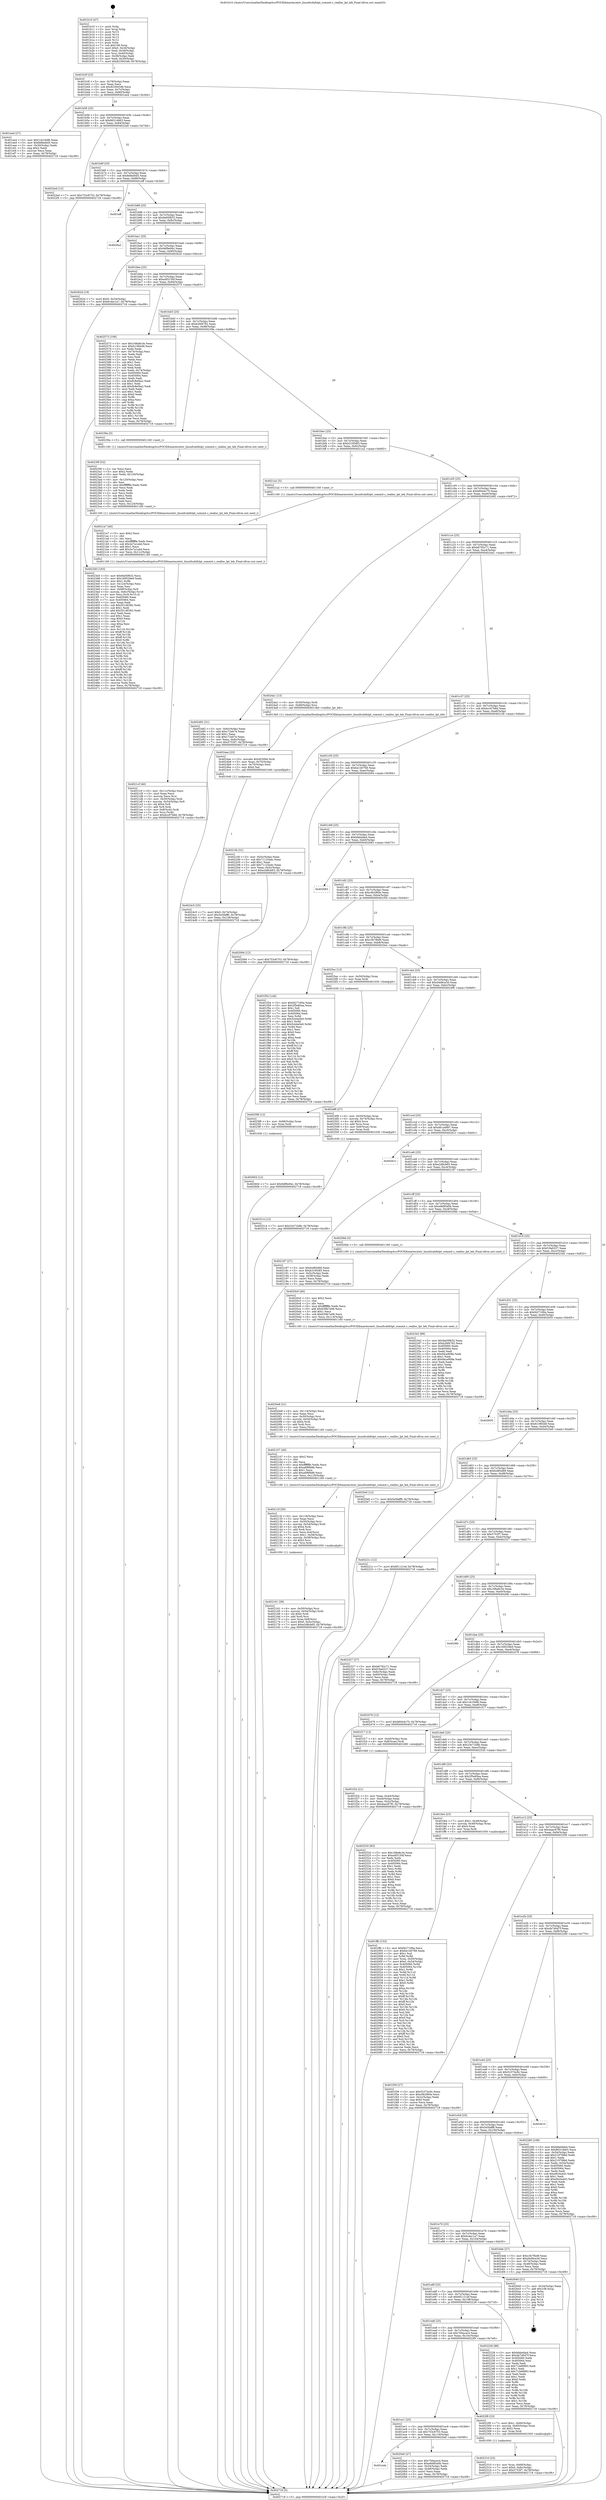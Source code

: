 digraph "0x401b10" {
  label = "0x401b10 (/mnt/c/Users/mathe/Desktop/tcc/POCII/binaries/extr_linuxfsubifslpt_commit.c_realloc_lpt_leb_Final-ollvm.out::main(0))"
  labelloc = "t"
  node[shape=record]

  Entry [label="",width=0.3,height=0.3,shape=circle,fillcolor=black,style=filled]
  "0x401b3f" [label="{
     0x401b3f [23]\l
     | [instrs]\l
     &nbsp;&nbsp;0x401b3f \<+3\>: mov -0x78(%rbp),%eax\l
     &nbsp;&nbsp;0x401b42 \<+2\>: mov %eax,%ecx\l
     &nbsp;&nbsp;0x401b44 \<+6\>: sub $0x82394348,%ecx\l
     &nbsp;&nbsp;0x401b4a \<+3\>: mov %eax,-0x7c(%rbp)\l
     &nbsp;&nbsp;0x401b4d \<+3\>: mov %ecx,-0x80(%rbp)\l
     &nbsp;&nbsp;0x401b50 \<+6\>: je 0000000000401ee4 \<main+0x3d4\>\l
  }"]
  "0x401ee4" [label="{
     0x401ee4 [27]\l
     | [instrs]\l
     &nbsp;&nbsp;0x401ee4 \<+5\>: mov $0x1cb194f6,%eax\l
     &nbsp;&nbsp;0x401ee9 \<+5\>: mov $0x8dfed0d5,%ecx\l
     &nbsp;&nbsp;0x401eee \<+3\>: mov -0x30(%rbp),%edx\l
     &nbsp;&nbsp;0x401ef1 \<+3\>: cmp $0x2,%edx\l
     &nbsp;&nbsp;0x401ef4 \<+3\>: cmovne %ecx,%eax\l
     &nbsp;&nbsp;0x401ef7 \<+3\>: mov %eax,-0x78(%rbp)\l
     &nbsp;&nbsp;0x401efa \<+5\>: jmp 0000000000402718 \<main+0xc08\>\l
  }"]
  "0x401b56" [label="{
     0x401b56 [25]\l
     | [instrs]\l
     &nbsp;&nbsp;0x401b56 \<+5\>: jmp 0000000000401b5b \<main+0x4b\>\l
     &nbsp;&nbsp;0x401b5b \<+3\>: mov -0x7c(%rbp),%eax\l
     &nbsp;&nbsp;0x401b5e \<+5\>: sub $0x86314b63,%eax\l
     &nbsp;&nbsp;0x401b63 \<+6\>: mov %eax,-0x84(%rbp)\l
     &nbsp;&nbsp;0x401b69 \<+6\>: je 00000000004022ed \<main+0x7dd\>\l
  }"]
  "0x402718" [label="{
     0x402718 [5]\l
     | [instrs]\l
     &nbsp;&nbsp;0x402718 \<+5\>: jmp 0000000000401b3f \<main+0x2f\>\l
  }"]
  "0x401b10" [label="{
     0x401b10 [47]\l
     | [instrs]\l
     &nbsp;&nbsp;0x401b10 \<+1\>: push %rbp\l
     &nbsp;&nbsp;0x401b11 \<+3\>: mov %rsp,%rbp\l
     &nbsp;&nbsp;0x401b14 \<+2\>: push %r15\l
     &nbsp;&nbsp;0x401b16 \<+2\>: push %r14\l
     &nbsp;&nbsp;0x401b18 \<+2\>: push %r13\l
     &nbsp;&nbsp;0x401b1a \<+2\>: push %r12\l
     &nbsp;&nbsp;0x401b1c \<+1\>: push %rbx\l
     &nbsp;&nbsp;0x401b1d \<+7\>: sub $0x108,%rsp\l
     &nbsp;&nbsp;0x401b24 \<+7\>: movl $0x0,-0x34(%rbp)\l
     &nbsp;&nbsp;0x401b2b \<+3\>: mov %edi,-0x38(%rbp)\l
     &nbsp;&nbsp;0x401b2e \<+4\>: mov %rsi,-0x40(%rbp)\l
     &nbsp;&nbsp;0x401b32 \<+3\>: mov -0x38(%rbp),%edi\l
     &nbsp;&nbsp;0x401b35 \<+3\>: mov %edi,-0x30(%rbp)\l
     &nbsp;&nbsp;0x401b38 \<+7\>: movl $0x82394348,-0x78(%rbp)\l
  }"]
  Exit [label="",width=0.3,height=0.3,shape=circle,fillcolor=black,style=filled,peripheries=2]
  "0x4022ed" [label="{
     0x4022ed [12]\l
     | [instrs]\l
     &nbsp;&nbsp;0x4022ed \<+7\>: movl $0x753c6753,-0x78(%rbp)\l
     &nbsp;&nbsp;0x4022f4 \<+5\>: jmp 0000000000402718 \<main+0xc08\>\l
  }"]
  "0x401b6f" [label="{
     0x401b6f [25]\l
     | [instrs]\l
     &nbsp;&nbsp;0x401b6f \<+5\>: jmp 0000000000401b74 \<main+0x64\>\l
     &nbsp;&nbsp;0x401b74 \<+3\>: mov -0x7c(%rbp),%eax\l
     &nbsp;&nbsp;0x401b77 \<+5\>: sub $0x8dfed0d5,%eax\l
     &nbsp;&nbsp;0x401b7c \<+6\>: mov %eax,-0x88(%rbp)\l
     &nbsp;&nbsp;0x401b82 \<+6\>: je 0000000000401eff \<main+0x3ef\>\l
  }"]
  "0x402604" [label="{
     0x402604 [12]\l
     | [instrs]\l
     &nbsp;&nbsp;0x402604 \<+7\>: movl $0x9df9e94c,-0x78(%rbp)\l
     &nbsp;&nbsp;0x40260b \<+5\>: jmp 0000000000402718 \<main+0xc08\>\l
  }"]
  "0x401eff" [label="{
     0x401eff\l
  }", style=dashed]
  "0x401b88" [label="{
     0x401b88 [25]\l
     | [instrs]\l
     &nbsp;&nbsp;0x401b88 \<+5\>: jmp 0000000000401b8d \<main+0x7d\>\l
     &nbsp;&nbsp;0x401b8d \<+3\>: mov -0x7c(%rbp),%eax\l
     &nbsp;&nbsp;0x401b90 \<+5\>: sub $0x9a05f632,%eax\l
     &nbsp;&nbsp;0x401b95 \<+6\>: mov %eax,-0x8c(%rbp)\l
     &nbsp;&nbsp;0x401b9b \<+6\>: je 00000000004026a2 \<main+0xb92\>\l
  }"]
  "0x4025f8" [label="{
     0x4025f8 [12]\l
     | [instrs]\l
     &nbsp;&nbsp;0x4025f8 \<+4\>: mov -0x68(%rbp),%rax\l
     &nbsp;&nbsp;0x4025fc \<+3\>: mov %rax,%rdi\l
     &nbsp;&nbsp;0x4025ff \<+5\>: call 0000000000401030 \<free@plt\>\l
     | [calls]\l
     &nbsp;&nbsp;0x401030 \{1\} (unknown)\l
  }"]
  "0x4026a2" [label="{
     0x4026a2\l
  }", style=dashed]
  "0x401ba1" [label="{
     0x401ba1 [25]\l
     | [instrs]\l
     &nbsp;&nbsp;0x401ba1 \<+5\>: jmp 0000000000401ba6 \<main+0x96\>\l
     &nbsp;&nbsp;0x401ba6 \<+3\>: mov -0x7c(%rbp),%eax\l
     &nbsp;&nbsp;0x401ba9 \<+5\>: sub $0x9df9e94c,%eax\l
     &nbsp;&nbsp;0x401bae \<+6\>: mov %eax,-0x90(%rbp)\l
     &nbsp;&nbsp;0x401bb4 \<+6\>: je 000000000040262d \<main+0xb1d\>\l
  }"]
  "0x402514" [label="{
     0x402514 [12]\l
     | [instrs]\l
     &nbsp;&nbsp;0x402514 \<+7\>: movl $0x23e71b8b,-0x78(%rbp)\l
     &nbsp;&nbsp;0x40251b \<+5\>: jmp 0000000000402718 \<main+0xc08\>\l
  }"]
  "0x40262d" [label="{
     0x40262d [19]\l
     | [instrs]\l
     &nbsp;&nbsp;0x40262d \<+7\>: movl $0x0,-0x34(%rbp)\l
     &nbsp;&nbsp;0x402634 \<+7\>: movl $0x6c4ec1a7,-0x78(%rbp)\l
     &nbsp;&nbsp;0x40263b \<+5\>: jmp 0000000000402718 \<main+0xc08\>\l
  }"]
  "0x401bba" [label="{
     0x401bba [25]\l
     | [instrs]\l
     &nbsp;&nbsp;0x401bba \<+5\>: jmp 0000000000401bbf \<main+0xaf\>\l
     &nbsp;&nbsp;0x401bbf \<+3\>: mov -0x7c(%rbp),%eax\l
     &nbsp;&nbsp;0x401bc2 \<+5\>: sub $0xa4f3150f,%eax\l
     &nbsp;&nbsp;0x401bc7 \<+6\>: mov %eax,-0x94(%rbp)\l
     &nbsp;&nbsp;0x401bcd \<+6\>: je 0000000000402573 \<main+0xa63\>\l
  }"]
  "0x4024c5" [label="{
     0x4024c5 [25]\l
     | [instrs]\l
     &nbsp;&nbsp;0x4024c5 \<+7\>: movl $0x0,-0x74(%rbp)\l
     &nbsp;&nbsp;0x4024cc \<+7\>: movl $0x5e5faff9,-0x78(%rbp)\l
     &nbsp;&nbsp;0x4024d3 \<+6\>: mov %eax,-0x128(%rbp)\l
     &nbsp;&nbsp;0x4024d9 \<+5\>: jmp 0000000000402718 \<main+0xc08\>\l
  }"]
  "0x402573" [label="{
     0x402573 [109]\l
     | [instrs]\l
     &nbsp;&nbsp;0x402573 \<+5\>: mov $0x168a8c3e,%eax\l
     &nbsp;&nbsp;0x402578 \<+5\>: mov $0xfc198448,%ecx\l
     &nbsp;&nbsp;0x40257d \<+2\>: xor %edx,%edx\l
     &nbsp;&nbsp;0x40257f \<+3\>: mov -0x74(%rbp),%esi\l
     &nbsp;&nbsp;0x402582 \<+2\>: mov %edx,%edi\l
     &nbsp;&nbsp;0x402584 \<+2\>: sub %esi,%edi\l
     &nbsp;&nbsp;0x402586 \<+2\>: mov %edx,%esi\l
     &nbsp;&nbsp;0x402588 \<+3\>: sub $0x1,%esi\l
     &nbsp;&nbsp;0x40258b \<+2\>: add %esi,%edi\l
     &nbsp;&nbsp;0x40258d \<+2\>: sub %edi,%edx\l
     &nbsp;&nbsp;0x40258f \<+3\>: mov %edx,-0x74(%rbp)\l
     &nbsp;&nbsp;0x402592 \<+7\>: mov 0x405060,%edx\l
     &nbsp;&nbsp;0x402599 \<+7\>: mov 0x405064,%esi\l
     &nbsp;&nbsp;0x4025a0 \<+2\>: mov %edx,%edi\l
     &nbsp;&nbsp;0x4025a2 \<+6\>: sub $0x8c8ef4a2,%edi\l
     &nbsp;&nbsp;0x4025a8 \<+3\>: sub $0x1,%edi\l
     &nbsp;&nbsp;0x4025ab \<+6\>: add $0x8c8ef4a2,%edi\l
     &nbsp;&nbsp;0x4025b1 \<+3\>: imul %edi,%edx\l
     &nbsp;&nbsp;0x4025b4 \<+3\>: and $0x1,%edx\l
     &nbsp;&nbsp;0x4025b7 \<+3\>: cmp $0x0,%edx\l
     &nbsp;&nbsp;0x4025ba \<+4\>: sete %r8b\l
     &nbsp;&nbsp;0x4025be \<+3\>: cmp $0xa,%esi\l
     &nbsp;&nbsp;0x4025c1 \<+4\>: setl %r9b\l
     &nbsp;&nbsp;0x4025c5 \<+3\>: mov %r8b,%r10b\l
     &nbsp;&nbsp;0x4025c8 \<+3\>: and %r9b,%r10b\l
     &nbsp;&nbsp;0x4025cb \<+3\>: xor %r9b,%r8b\l
     &nbsp;&nbsp;0x4025ce \<+3\>: or %r8b,%r10b\l
     &nbsp;&nbsp;0x4025d1 \<+4\>: test $0x1,%r10b\l
     &nbsp;&nbsp;0x4025d5 \<+3\>: cmovne %ecx,%eax\l
     &nbsp;&nbsp;0x4025d8 \<+3\>: mov %eax,-0x78(%rbp)\l
     &nbsp;&nbsp;0x4025db \<+5\>: jmp 0000000000402718 \<main+0xc08\>\l
  }"]
  "0x401bd3" [label="{
     0x401bd3 [25]\l
     | [instrs]\l
     &nbsp;&nbsp;0x401bd3 \<+5\>: jmp 0000000000401bd8 \<main+0xc8\>\l
     &nbsp;&nbsp;0x401bd8 \<+3\>: mov -0x7c(%rbp),%eax\l
     &nbsp;&nbsp;0x401bdb \<+5\>: sub $0xb26f4782,%eax\l
     &nbsp;&nbsp;0x401be0 \<+6\>: mov %eax,-0x98(%rbp)\l
     &nbsp;&nbsp;0x401be6 \<+6\>: je 000000000040239a \<main+0x88a\>\l
  }"]
  "0x4024ae" [label="{
     0x4024ae [23]\l
     | [instrs]\l
     &nbsp;&nbsp;0x4024ae \<+10\>: movabs $0x4030b6,%rdi\l
     &nbsp;&nbsp;0x4024b8 \<+3\>: mov %eax,-0x70(%rbp)\l
     &nbsp;&nbsp;0x4024bb \<+3\>: mov -0x70(%rbp),%esi\l
     &nbsp;&nbsp;0x4024be \<+2\>: mov $0x0,%al\l
     &nbsp;&nbsp;0x4024c0 \<+5\>: call 0000000000401040 \<printf@plt\>\l
     | [calls]\l
     &nbsp;&nbsp;0x401040 \{1\} (unknown)\l
  }"]
  "0x40239a" [label="{
     0x40239a [5]\l
     | [instrs]\l
     &nbsp;&nbsp;0x40239a \<+5\>: call 0000000000401160 \<next_i\>\l
     | [calls]\l
     &nbsp;&nbsp;0x401160 \{1\} (/mnt/c/Users/mathe/Desktop/tcc/POCII/binaries/extr_linuxfsubifslpt_commit.c_realloc_lpt_leb_Final-ollvm.out::next_i)\l
  }"]
  "0x401bec" [label="{
     0x401bec [25]\l
     | [instrs]\l
     &nbsp;&nbsp;0x401bec \<+5\>: jmp 0000000000401bf1 \<main+0xe1\>\l
     &nbsp;&nbsp;0x401bf1 \<+3\>: mov -0x7c(%rbp),%eax\l
     &nbsp;&nbsp;0x401bf4 \<+5\>: sub $0xb3185df3,%eax\l
     &nbsp;&nbsp;0x401bf9 \<+6\>: mov %eax,-0x9c(%rbp)\l
     &nbsp;&nbsp;0x401bff \<+6\>: je 00000000004021a2 \<main+0x692\>\l
  }"]
  "0x4023d3" [label="{
     0x4023d3 [163]\l
     | [instrs]\l
     &nbsp;&nbsp;0x4023d3 \<+5\>: mov $0x9a05f632,%ecx\l
     &nbsp;&nbsp;0x4023d8 \<+5\>: mov $0x169529e9,%edx\l
     &nbsp;&nbsp;0x4023dd \<+3\>: mov $0x1,%r8b\l
     &nbsp;&nbsp;0x4023e0 \<+6\>: mov -0x124(%rbp),%esi\l
     &nbsp;&nbsp;0x4023e6 \<+3\>: imul %eax,%esi\l
     &nbsp;&nbsp;0x4023e9 \<+4\>: mov -0x68(%rbp),%r9\l
     &nbsp;&nbsp;0x4023ed \<+4\>: movslq -0x6c(%rbp),%r10\l
     &nbsp;&nbsp;0x4023f1 \<+4\>: mov %esi,(%r9,%r10,4)\l
     &nbsp;&nbsp;0x4023f5 \<+7\>: mov 0x405060,%eax\l
     &nbsp;&nbsp;0x4023fc \<+7\>: mov 0x405064,%esi\l
     &nbsp;&nbsp;0x402403 \<+2\>: mov %eax,%edi\l
     &nbsp;&nbsp;0x402405 \<+6\>: sub $0x55146382,%edi\l
     &nbsp;&nbsp;0x40240b \<+3\>: sub $0x1,%edi\l
     &nbsp;&nbsp;0x40240e \<+6\>: add $0x55146382,%edi\l
     &nbsp;&nbsp;0x402414 \<+3\>: imul %edi,%eax\l
     &nbsp;&nbsp;0x402417 \<+3\>: and $0x1,%eax\l
     &nbsp;&nbsp;0x40241a \<+3\>: cmp $0x0,%eax\l
     &nbsp;&nbsp;0x40241d \<+4\>: sete %r11b\l
     &nbsp;&nbsp;0x402421 \<+3\>: cmp $0xa,%esi\l
     &nbsp;&nbsp;0x402424 \<+3\>: setl %bl\l
     &nbsp;&nbsp;0x402427 \<+3\>: mov %r11b,%r14b\l
     &nbsp;&nbsp;0x40242a \<+4\>: xor $0xff,%r14b\l
     &nbsp;&nbsp;0x40242e \<+3\>: mov %bl,%r15b\l
     &nbsp;&nbsp;0x402431 \<+4\>: xor $0xff,%r15b\l
     &nbsp;&nbsp;0x402435 \<+4\>: xor $0x0,%r8b\l
     &nbsp;&nbsp;0x402439 \<+3\>: mov %r14b,%r12b\l
     &nbsp;&nbsp;0x40243c \<+4\>: and $0x0,%r12b\l
     &nbsp;&nbsp;0x402440 \<+3\>: and %r8b,%r11b\l
     &nbsp;&nbsp;0x402443 \<+3\>: mov %r15b,%r13b\l
     &nbsp;&nbsp;0x402446 \<+4\>: and $0x0,%r13b\l
     &nbsp;&nbsp;0x40244a \<+3\>: and %r8b,%bl\l
     &nbsp;&nbsp;0x40244d \<+3\>: or %r11b,%r12b\l
     &nbsp;&nbsp;0x402450 \<+3\>: or %bl,%r13b\l
     &nbsp;&nbsp;0x402453 \<+3\>: xor %r13b,%r12b\l
     &nbsp;&nbsp;0x402456 \<+3\>: or %r15b,%r14b\l
     &nbsp;&nbsp;0x402459 \<+4\>: xor $0xff,%r14b\l
     &nbsp;&nbsp;0x40245d \<+4\>: or $0x0,%r8b\l
     &nbsp;&nbsp;0x402461 \<+3\>: and %r8b,%r14b\l
     &nbsp;&nbsp;0x402464 \<+3\>: or %r14b,%r12b\l
     &nbsp;&nbsp;0x402467 \<+4\>: test $0x1,%r12b\l
     &nbsp;&nbsp;0x40246b \<+3\>: cmovne %edx,%ecx\l
     &nbsp;&nbsp;0x40246e \<+3\>: mov %ecx,-0x78(%rbp)\l
     &nbsp;&nbsp;0x402471 \<+5\>: jmp 0000000000402718 \<main+0xc08\>\l
  }"]
  "0x4021a2" [label="{
     0x4021a2 [5]\l
     | [instrs]\l
     &nbsp;&nbsp;0x4021a2 \<+5\>: call 0000000000401160 \<next_i\>\l
     | [calls]\l
     &nbsp;&nbsp;0x401160 \{1\} (/mnt/c/Users/mathe/Desktop/tcc/POCII/binaries/extr_linuxfsubifslpt_commit.c_realloc_lpt_leb_Final-ollvm.out::next_i)\l
  }"]
  "0x401c05" [label="{
     0x401c05 [25]\l
     | [instrs]\l
     &nbsp;&nbsp;0x401c05 \<+5\>: jmp 0000000000401c0a \<main+0xfa\>\l
     &nbsp;&nbsp;0x401c0a \<+3\>: mov -0x7c(%rbp),%eax\l
     &nbsp;&nbsp;0x401c0d \<+5\>: sub $0xb60e4c70,%eax\l
     &nbsp;&nbsp;0x401c12 \<+6\>: mov %eax,-0xa0(%rbp)\l
     &nbsp;&nbsp;0x401c18 \<+6\>: je 0000000000402482 \<main+0x972\>\l
  }"]
  "0x40239f" [label="{
     0x40239f [52]\l
     | [instrs]\l
     &nbsp;&nbsp;0x40239f \<+2\>: xor %ecx,%ecx\l
     &nbsp;&nbsp;0x4023a1 \<+5\>: mov $0x2,%edx\l
     &nbsp;&nbsp;0x4023a6 \<+6\>: mov %edx,-0x120(%rbp)\l
     &nbsp;&nbsp;0x4023ac \<+1\>: cltd\l
     &nbsp;&nbsp;0x4023ad \<+6\>: mov -0x120(%rbp),%esi\l
     &nbsp;&nbsp;0x4023b3 \<+2\>: idiv %esi\l
     &nbsp;&nbsp;0x4023b5 \<+6\>: imul $0xfffffffe,%edx,%edx\l
     &nbsp;&nbsp;0x4023bb \<+2\>: mov %ecx,%edi\l
     &nbsp;&nbsp;0x4023bd \<+2\>: sub %edx,%edi\l
     &nbsp;&nbsp;0x4023bf \<+2\>: mov %ecx,%edx\l
     &nbsp;&nbsp;0x4023c1 \<+3\>: sub $0x1,%edx\l
     &nbsp;&nbsp;0x4023c4 \<+2\>: add %edx,%edi\l
     &nbsp;&nbsp;0x4023c6 \<+2\>: sub %edi,%ecx\l
     &nbsp;&nbsp;0x4023c8 \<+6\>: mov %ecx,-0x124(%rbp)\l
     &nbsp;&nbsp;0x4023ce \<+5\>: call 0000000000401160 \<next_i\>\l
     | [calls]\l
     &nbsp;&nbsp;0x401160 \{1\} (/mnt/c/Users/mathe/Desktop/tcc/POCII/binaries/extr_linuxfsubifslpt_commit.c_realloc_lpt_leb_Final-ollvm.out::next_i)\l
  }"]
  "0x402482" [label="{
     0x402482 [31]\l
     | [instrs]\l
     &nbsp;&nbsp;0x402482 \<+3\>: mov -0x6c(%rbp),%eax\l
     &nbsp;&nbsp;0x402485 \<+5\>: add $0xc72eb7e,%eax\l
     &nbsp;&nbsp;0x40248a \<+3\>: add $0x1,%eax\l
     &nbsp;&nbsp;0x40248d \<+5\>: sub $0xc72eb7e,%eax\l
     &nbsp;&nbsp;0x402492 \<+3\>: mov %eax,-0x6c(%rbp)\l
     &nbsp;&nbsp;0x402495 \<+7\>: movl $0x5753f7,-0x78(%rbp)\l
     &nbsp;&nbsp;0x40249c \<+5\>: jmp 0000000000402718 \<main+0xc08\>\l
  }"]
  "0x401c1e" [label="{
     0x401c1e [25]\l
     | [instrs]\l
     &nbsp;&nbsp;0x401c1e \<+5\>: jmp 0000000000401c23 \<main+0x113\>\l
     &nbsp;&nbsp;0x401c23 \<+3\>: mov -0x7c(%rbp),%eax\l
     &nbsp;&nbsp;0x401c26 \<+5\>: sub $0xb6792c71,%eax\l
     &nbsp;&nbsp;0x401c2b \<+6\>: mov %eax,-0xa4(%rbp)\l
     &nbsp;&nbsp;0x401c31 \<+6\>: je 00000000004024a1 \<main+0x991\>\l
  }"]
  "0x402310" [label="{
     0x402310 [23]\l
     | [instrs]\l
     &nbsp;&nbsp;0x402310 \<+4\>: mov %rax,-0x68(%rbp)\l
     &nbsp;&nbsp;0x402314 \<+7\>: movl $0x0,-0x6c(%rbp)\l
     &nbsp;&nbsp;0x40231b \<+7\>: movl $0x5753f7,-0x78(%rbp)\l
     &nbsp;&nbsp;0x402322 \<+5\>: jmp 0000000000402718 \<main+0xc08\>\l
  }"]
  "0x4024a1" [label="{
     0x4024a1 [13]\l
     | [instrs]\l
     &nbsp;&nbsp;0x4024a1 \<+4\>: mov -0x50(%rbp),%rdi\l
     &nbsp;&nbsp;0x4024a5 \<+4\>: mov -0x68(%rbp),%rsi\l
     &nbsp;&nbsp;0x4024a9 \<+5\>: call 00000000004013b0 \<realloc_lpt_leb\>\l
     | [calls]\l
     &nbsp;&nbsp;0x4013b0 \{1\} (/mnt/c/Users/mathe/Desktop/tcc/POCII/binaries/extr_linuxfsubifslpt_commit.c_realloc_lpt_leb_Final-ollvm.out::realloc_lpt_leb)\l
  }"]
  "0x401c37" [label="{
     0x401c37 [25]\l
     | [instrs]\l
     &nbsp;&nbsp;0x401c37 \<+5\>: jmp 0000000000401c3c \<main+0x12c\>\l
     &nbsp;&nbsp;0x401c3c \<+3\>: mov -0x7c(%rbp),%eax\l
     &nbsp;&nbsp;0x401c3f \<+5\>: sub $0xbcc67b8d,%eax\l
     &nbsp;&nbsp;0x401c44 \<+6\>: mov %eax,-0xa8(%rbp)\l
     &nbsp;&nbsp;0x401c4a \<+6\>: je 00000000004021fd \<main+0x6ed\>\l
  }"]
  "0x4021cf" [label="{
     0x4021cf [46]\l
     | [instrs]\l
     &nbsp;&nbsp;0x4021cf \<+6\>: mov -0x11c(%rbp),%ecx\l
     &nbsp;&nbsp;0x4021d5 \<+3\>: imul %eax,%ecx\l
     &nbsp;&nbsp;0x4021d8 \<+3\>: movslq %ecx,%rsi\l
     &nbsp;&nbsp;0x4021db \<+4\>: mov -0x50(%rbp),%rdi\l
     &nbsp;&nbsp;0x4021df \<+4\>: movslq -0x54(%rbp),%r8\l
     &nbsp;&nbsp;0x4021e3 \<+4\>: shl $0x4,%r8\l
     &nbsp;&nbsp;0x4021e7 \<+3\>: add %r8,%rdi\l
     &nbsp;&nbsp;0x4021ea \<+4\>: mov 0x8(%rdi),%rdi\l
     &nbsp;&nbsp;0x4021ee \<+3\>: mov %rsi,(%rdi)\l
     &nbsp;&nbsp;0x4021f1 \<+7\>: movl $0xbcc67b8d,-0x78(%rbp)\l
     &nbsp;&nbsp;0x4021f8 \<+5\>: jmp 0000000000402718 \<main+0xc08\>\l
  }"]
  "0x4021fd" [label="{
     0x4021fd [31]\l
     | [instrs]\l
     &nbsp;&nbsp;0x4021fd \<+3\>: mov -0x5c(%rbp),%eax\l
     &nbsp;&nbsp;0x402200 \<+5\>: sub $0x71125adc,%eax\l
     &nbsp;&nbsp;0x402205 \<+3\>: add $0x1,%eax\l
     &nbsp;&nbsp;0x402208 \<+5\>: add $0x71125adc,%eax\l
     &nbsp;&nbsp;0x40220d \<+3\>: mov %eax,-0x5c(%rbp)\l
     &nbsp;&nbsp;0x402210 \<+7\>: movl $0xe2d8cb65,-0x78(%rbp)\l
     &nbsp;&nbsp;0x402217 \<+5\>: jmp 0000000000402718 \<main+0xc08\>\l
  }"]
  "0x401c50" [label="{
     0x401c50 [25]\l
     | [instrs]\l
     &nbsp;&nbsp;0x401c50 \<+5\>: jmp 0000000000401c55 \<main+0x145\>\l
     &nbsp;&nbsp;0x401c55 \<+3\>: mov -0x7c(%rbp),%eax\l
     &nbsp;&nbsp;0x401c58 \<+5\>: sub $0xbe140768,%eax\l
     &nbsp;&nbsp;0x401c5d \<+6\>: mov %eax,-0xac(%rbp)\l
     &nbsp;&nbsp;0x401c63 \<+6\>: je 0000000000402094 \<main+0x584\>\l
  }"]
  "0x4021a7" [label="{
     0x4021a7 [40]\l
     | [instrs]\l
     &nbsp;&nbsp;0x4021a7 \<+5\>: mov $0x2,%ecx\l
     &nbsp;&nbsp;0x4021ac \<+1\>: cltd\l
     &nbsp;&nbsp;0x4021ad \<+2\>: idiv %ecx\l
     &nbsp;&nbsp;0x4021af \<+6\>: imul $0xfffffffe,%edx,%ecx\l
     &nbsp;&nbsp;0x4021b5 \<+6\>: sub $0x2e7a1a4d,%ecx\l
     &nbsp;&nbsp;0x4021bb \<+3\>: add $0x1,%ecx\l
     &nbsp;&nbsp;0x4021be \<+6\>: add $0x2e7a1a4d,%ecx\l
     &nbsp;&nbsp;0x4021c4 \<+6\>: mov %ecx,-0x11c(%rbp)\l
     &nbsp;&nbsp;0x4021ca \<+5\>: call 0000000000401160 \<next_i\>\l
     | [calls]\l
     &nbsp;&nbsp;0x401160 \{1\} (/mnt/c/Users/mathe/Desktop/tcc/POCII/binaries/extr_linuxfsubifslpt_commit.c_realloc_lpt_leb_Final-ollvm.out::next_i)\l
  }"]
  "0x402094" [label="{
     0x402094 [12]\l
     | [instrs]\l
     &nbsp;&nbsp;0x402094 \<+7\>: movl $0x753c6753,-0x78(%rbp)\l
     &nbsp;&nbsp;0x40209b \<+5\>: jmp 0000000000402718 \<main+0xc08\>\l
  }"]
  "0x401c69" [label="{
     0x401c69 [25]\l
     | [instrs]\l
     &nbsp;&nbsp;0x401c69 \<+5\>: jmp 0000000000401c6e \<main+0x15e\>\l
     &nbsp;&nbsp;0x401c6e \<+3\>: mov -0x7c(%rbp),%eax\l
     &nbsp;&nbsp;0x401c71 \<+5\>: sub $0xbfabdda4,%eax\l
     &nbsp;&nbsp;0x401c76 \<+6\>: mov %eax,-0xb0(%rbp)\l
     &nbsp;&nbsp;0x401c7c \<+6\>: je 0000000000402683 \<main+0xb73\>\l
  }"]
  "0x402161" [label="{
     0x402161 [38]\l
     | [instrs]\l
     &nbsp;&nbsp;0x402161 \<+4\>: mov -0x50(%rbp),%rsi\l
     &nbsp;&nbsp;0x402165 \<+4\>: movslq -0x54(%rbp),%rdi\l
     &nbsp;&nbsp;0x402169 \<+4\>: shl $0x4,%rdi\l
     &nbsp;&nbsp;0x40216d \<+3\>: add %rdi,%rsi\l
     &nbsp;&nbsp;0x402170 \<+4\>: mov %rax,0x8(%rsi)\l
     &nbsp;&nbsp;0x402174 \<+7\>: movl $0x0,-0x5c(%rbp)\l
     &nbsp;&nbsp;0x40217b \<+7\>: movl $0xe2d8cb65,-0x78(%rbp)\l
     &nbsp;&nbsp;0x402182 \<+5\>: jmp 0000000000402718 \<main+0xc08\>\l
  }"]
  "0x402683" [label="{
     0x402683\l
  }", style=dashed]
  "0x401c82" [label="{
     0x401c82 [25]\l
     | [instrs]\l
     &nbsp;&nbsp;0x401c82 \<+5\>: jmp 0000000000401c87 \<main+0x177\>\l
     &nbsp;&nbsp;0x401c87 \<+3\>: mov -0x7c(%rbp),%eax\l
     &nbsp;&nbsp;0x401c8a \<+5\>: sub $0xc0b2f60e,%eax\l
     &nbsp;&nbsp;0x401c8f \<+6\>: mov %eax,-0xb4(%rbp)\l
     &nbsp;&nbsp;0x401c95 \<+6\>: je 0000000000401f54 \<main+0x444\>\l
  }"]
  "0x40212f" [label="{
     0x40212f [50]\l
     | [instrs]\l
     &nbsp;&nbsp;0x40212f \<+6\>: mov -0x118(%rbp),%ecx\l
     &nbsp;&nbsp;0x402135 \<+3\>: imul %eax,%ecx\l
     &nbsp;&nbsp;0x402138 \<+4\>: mov -0x50(%rbp),%rsi\l
     &nbsp;&nbsp;0x40213c \<+4\>: movslq -0x54(%rbp),%rdi\l
     &nbsp;&nbsp;0x402140 \<+4\>: shl $0x4,%rdi\l
     &nbsp;&nbsp;0x402144 \<+3\>: add %rdi,%rsi\l
     &nbsp;&nbsp;0x402147 \<+3\>: mov %ecx,0x4(%rsi)\l
     &nbsp;&nbsp;0x40214a \<+7\>: movl $0x1,-0x58(%rbp)\l
     &nbsp;&nbsp;0x402151 \<+4\>: movslq -0x58(%rbp),%rsi\l
     &nbsp;&nbsp;0x402155 \<+4\>: shl $0x3,%rsi\l
     &nbsp;&nbsp;0x402159 \<+3\>: mov %rsi,%rdi\l
     &nbsp;&nbsp;0x40215c \<+5\>: call 0000000000401050 \<malloc@plt\>\l
     | [calls]\l
     &nbsp;&nbsp;0x401050 \{1\} (unknown)\l
  }"]
  "0x401f54" [label="{
     0x401f54 [144]\l
     | [instrs]\l
     &nbsp;&nbsp;0x401f54 \<+5\>: mov $0xf427190a,%eax\l
     &nbsp;&nbsp;0x401f59 \<+5\>: mov $0x2f5e85ea,%ecx\l
     &nbsp;&nbsp;0x401f5e \<+2\>: mov $0x1,%dl\l
     &nbsp;&nbsp;0x401f60 \<+7\>: mov 0x405060,%esi\l
     &nbsp;&nbsp;0x401f67 \<+7\>: mov 0x405064,%edi\l
     &nbsp;&nbsp;0x401f6e \<+3\>: mov %esi,%r8d\l
     &nbsp;&nbsp;0x401f71 \<+7\>: sub $0x5cb4a5e0,%r8d\l
     &nbsp;&nbsp;0x401f78 \<+4\>: sub $0x1,%r8d\l
     &nbsp;&nbsp;0x401f7c \<+7\>: add $0x5cb4a5e0,%r8d\l
     &nbsp;&nbsp;0x401f83 \<+4\>: imul %r8d,%esi\l
     &nbsp;&nbsp;0x401f87 \<+3\>: and $0x1,%esi\l
     &nbsp;&nbsp;0x401f8a \<+3\>: cmp $0x0,%esi\l
     &nbsp;&nbsp;0x401f8d \<+4\>: sete %r9b\l
     &nbsp;&nbsp;0x401f91 \<+3\>: cmp $0xa,%edi\l
     &nbsp;&nbsp;0x401f94 \<+4\>: setl %r10b\l
     &nbsp;&nbsp;0x401f98 \<+3\>: mov %r9b,%r11b\l
     &nbsp;&nbsp;0x401f9b \<+4\>: xor $0xff,%r11b\l
     &nbsp;&nbsp;0x401f9f \<+3\>: mov %r10b,%bl\l
     &nbsp;&nbsp;0x401fa2 \<+3\>: xor $0xff,%bl\l
     &nbsp;&nbsp;0x401fa5 \<+3\>: xor $0x0,%dl\l
     &nbsp;&nbsp;0x401fa8 \<+3\>: mov %r11b,%r14b\l
     &nbsp;&nbsp;0x401fab \<+4\>: and $0x0,%r14b\l
     &nbsp;&nbsp;0x401faf \<+3\>: and %dl,%r9b\l
     &nbsp;&nbsp;0x401fb2 \<+3\>: mov %bl,%r15b\l
     &nbsp;&nbsp;0x401fb5 \<+4\>: and $0x0,%r15b\l
     &nbsp;&nbsp;0x401fb9 \<+3\>: and %dl,%r10b\l
     &nbsp;&nbsp;0x401fbc \<+3\>: or %r9b,%r14b\l
     &nbsp;&nbsp;0x401fbf \<+3\>: or %r10b,%r15b\l
     &nbsp;&nbsp;0x401fc2 \<+3\>: xor %r15b,%r14b\l
     &nbsp;&nbsp;0x401fc5 \<+3\>: or %bl,%r11b\l
     &nbsp;&nbsp;0x401fc8 \<+4\>: xor $0xff,%r11b\l
     &nbsp;&nbsp;0x401fcc \<+3\>: or $0x0,%dl\l
     &nbsp;&nbsp;0x401fcf \<+3\>: and %dl,%r11b\l
     &nbsp;&nbsp;0x401fd2 \<+3\>: or %r11b,%r14b\l
     &nbsp;&nbsp;0x401fd5 \<+4\>: test $0x1,%r14b\l
     &nbsp;&nbsp;0x401fd9 \<+3\>: cmovne %ecx,%eax\l
     &nbsp;&nbsp;0x401fdc \<+3\>: mov %eax,-0x78(%rbp)\l
     &nbsp;&nbsp;0x401fdf \<+5\>: jmp 0000000000402718 \<main+0xc08\>\l
  }"]
  "0x401c9b" [label="{
     0x401c9b [25]\l
     | [instrs]\l
     &nbsp;&nbsp;0x401c9b \<+5\>: jmp 0000000000401ca0 \<main+0x190\>\l
     &nbsp;&nbsp;0x401ca0 \<+3\>: mov -0x7c(%rbp),%eax\l
     &nbsp;&nbsp;0x401ca3 \<+5\>: sub $0xc3b7fbd9,%eax\l
     &nbsp;&nbsp;0x401ca8 \<+6\>: mov %eax,-0xb8(%rbp)\l
     &nbsp;&nbsp;0x401cae \<+6\>: je 00000000004025ec \<main+0xadc\>\l
  }"]
  "0x402107" [label="{
     0x402107 [40]\l
     | [instrs]\l
     &nbsp;&nbsp;0x402107 \<+5\>: mov $0x2,%ecx\l
     &nbsp;&nbsp;0x40210c \<+1\>: cltd\l
     &nbsp;&nbsp;0x40210d \<+2\>: idiv %ecx\l
     &nbsp;&nbsp;0x40210f \<+6\>: imul $0xfffffffe,%edx,%ecx\l
     &nbsp;&nbsp;0x402115 \<+6\>: sub $0xa6f6fb86,%ecx\l
     &nbsp;&nbsp;0x40211b \<+3\>: add $0x1,%ecx\l
     &nbsp;&nbsp;0x40211e \<+6\>: add $0xa6f6fb86,%ecx\l
     &nbsp;&nbsp;0x402124 \<+6\>: mov %ecx,-0x118(%rbp)\l
     &nbsp;&nbsp;0x40212a \<+5\>: call 0000000000401160 \<next_i\>\l
     | [calls]\l
     &nbsp;&nbsp;0x401160 \{1\} (/mnt/c/Users/mathe/Desktop/tcc/POCII/binaries/extr_linuxfsubifslpt_commit.c_realloc_lpt_leb_Final-ollvm.out::next_i)\l
  }"]
  "0x4025ec" [label="{
     0x4025ec [12]\l
     | [instrs]\l
     &nbsp;&nbsp;0x4025ec \<+4\>: mov -0x50(%rbp),%rax\l
     &nbsp;&nbsp;0x4025f0 \<+3\>: mov %rax,%rdi\l
     &nbsp;&nbsp;0x4025f3 \<+5\>: call 0000000000401030 \<free@plt\>\l
     | [calls]\l
     &nbsp;&nbsp;0x401030 \{1\} (unknown)\l
  }"]
  "0x401cb4" [label="{
     0x401cb4 [25]\l
     | [instrs]\l
     &nbsp;&nbsp;0x401cb4 \<+5\>: jmp 0000000000401cb9 \<main+0x1a9\>\l
     &nbsp;&nbsp;0x401cb9 \<+3\>: mov -0x7c(%rbp),%eax\l
     &nbsp;&nbsp;0x401cbc \<+5\>: sub $0xd4d8ca3d,%eax\l
     &nbsp;&nbsp;0x401cc1 \<+6\>: mov %eax,-0xbc(%rbp)\l
     &nbsp;&nbsp;0x401cc7 \<+6\>: je 00000000004024f9 \<main+0x9e9\>\l
  }"]
  "0x4020e8" [label="{
     0x4020e8 [31]\l
     | [instrs]\l
     &nbsp;&nbsp;0x4020e8 \<+6\>: mov -0x114(%rbp),%ecx\l
     &nbsp;&nbsp;0x4020ee \<+3\>: imul %eax,%ecx\l
     &nbsp;&nbsp;0x4020f1 \<+4\>: mov -0x50(%rbp),%rsi\l
     &nbsp;&nbsp;0x4020f5 \<+4\>: movslq -0x54(%rbp),%rdi\l
     &nbsp;&nbsp;0x4020f9 \<+4\>: shl $0x4,%rdi\l
     &nbsp;&nbsp;0x4020fd \<+3\>: add %rdi,%rsi\l
     &nbsp;&nbsp;0x402100 \<+2\>: mov %ecx,(%rsi)\l
     &nbsp;&nbsp;0x402102 \<+5\>: call 0000000000401160 \<next_i\>\l
     | [calls]\l
     &nbsp;&nbsp;0x401160 \{1\} (/mnt/c/Users/mathe/Desktop/tcc/POCII/binaries/extr_linuxfsubifslpt_commit.c_realloc_lpt_leb_Final-ollvm.out::next_i)\l
  }"]
  "0x4024f9" [label="{
     0x4024f9 [27]\l
     | [instrs]\l
     &nbsp;&nbsp;0x4024f9 \<+4\>: mov -0x50(%rbp),%rax\l
     &nbsp;&nbsp;0x4024fd \<+4\>: movslq -0x74(%rbp),%rcx\l
     &nbsp;&nbsp;0x402501 \<+4\>: shl $0x4,%rcx\l
     &nbsp;&nbsp;0x402505 \<+3\>: add %rcx,%rax\l
     &nbsp;&nbsp;0x402508 \<+4\>: mov 0x8(%rax),%rax\l
     &nbsp;&nbsp;0x40250c \<+3\>: mov %rax,%rdi\l
     &nbsp;&nbsp;0x40250f \<+5\>: call 0000000000401030 \<free@plt\>\l
     | [calls]\l
     &nbsp;&nbsp;0x401030 \{1\} (unknown)\l
  }"]
  "0x401ccd" [label="{
     0x401ccd [25]\l
     | [instrs]\l
     &nbsp;&nbsp;0x401ccd \<+5\>: jmp 0000000000401cd2 \<main+0x1c2\>\l
     &nbsp;&nbsp;0x401cd2 \<+3\>: mov -0x7c(%rbp),%eax\l
     &nbsp;&nbsp;0x401cd5 \<+5\>: sub $0xd81a4997,%eax\l
     &nbsp;&nbsp;0x401cda \<+6\>: mov %eax,-0xc0(%rbp)\l
     &nbsp;&nbsp;0x401ce0 \<+6\>: je 000000000040261c \<main+0xb0c\>\l
  }"]
  "0x4020c0" [label="{
     0x4020c0 [40]\l
     | [instrs]\l
     &nbsp;&nbsp;0x4020c0 \<+5\>: mov $0x2,%ecx\l
     &nbsp;&nbsp;0x4020c5 \<+1\>: cltd\l
     &nbsp;&nbsp;0x4020c6 \<+2\>: idiv %ecx\l
     &nbsp;&nbsp;0x4020c8 \<+6\>: imul $0xfffffffe,%edx,%ecx\l
     &nbsp;&nbsp;0x4020ce \<+6\>: add $0x639b7a08,%ecx\l
     &nbsp;&nbsp;0x4020d4 \<+3\>: add $0x1,%ecx\l
     &nbsp;&nbsp;0x4020d7 \<+6\>: sub $0x639b7a08,%ecx\l
     &nbsp;&nbsp;0x4020dd \<+6\>: mov %ecx,-0x114(%rbp)\l
     &nbsp;&nbsp;0x4020e3 \<+5\>: call 0000000000401160 \<next_i\>\l
     | [calls]\l
     &nbsp;&nbsp;0x401160 \{1\} (/mnt/c/Users/mathe/Desktop/tcc/POCII/binaries/extr_linuxfsubifslpt_commit.c_realloc_lpt_leb_Final-ollvm.out::next_i)\l
  }"]
  "0x40261c" [label="{
     0x40261c\l
  }", style=dashed]
  "0x401ce6" [label="{
     0x401ce6 [25]\l
     | [instrs]\l
     &nbsp;&nbsp;0x401ce6 \<+5\>: jmp 0000000000401ceb \<main+0x1db\>\l
     &nbsp;&nbsp;0x401ceb \<+3\>: mov -0x7c(%rbp),%eax\l
     &nbsp;&nbsp;0x401cee \<+5\>: sub $0xe2d8cb65,%eax\l
     &nbsp;&nbsp;0x401cf3 \<+6\>: mov %eax,-0xc4(%rbp)\l
     &nbsp;&nbsp;0x401cf9 \<+6\>: je 0000000000402187 \<main+0x677\>\l
  }"]
  "0x401eda" [label="{
     0x401eda\l
  }", style=dashed]
  "0x402187" [label="{
     0x402187 [27]\l
     | [instrs]\l
     &nbsp;&nbsp;0x402187 \<+5\>: mov $0xfcd85d69,%eax\l
     &nbsp;&nbsp;0x40218c \<+5\>: mov $0xb3185df3,%ecx\l
     &nbsp;&nbsp;0x402191 \<+3\>: mov -0x5c(%rbp),%edx\l
     &nbsp;&nbsp;0x402194 \<+3\>: cmp -0x58(%rbp),%edx\l
     &nbsp;&nbsp;0x402197 \<+3\>: cmovl %ecx,%eax\l
     &nbsp;&nbsp;0x40219a \<+3\>: mov %eax,-0x78(%rbp)\l
     &nbsp;&nbsp;0x40219d \<+5\>: jmp 0000000000402718 \<main+0xc08\>\l
  }"]
  "0x401cff" [label="{
     0x401cff [25]\l
     | [instrs]\l
     &nbsp;&nbsp;0x401cff \<+5\>: jmp 0000000000401d04 \<main+0x1f4\>\l
     &nbsp;&nbsp;0x401d04 \<+3\>: mov -0x7c(%rbp),%eax\l
     &nbsp;&nbsp;0x401d07 \<+5\>: sub $0xe8d85a0b,%eax\l
     &nbsp;&nbsp;0x401d0c \<+6\>: mov %eax,-0xc8(%rbp)\l
     &nbsp;&nbsp;0x401d12 \<+6\>: je 00000000004020bb \<main+0x5ab\>\l
  }"]
  "0x4020a0" [label="{
     0x4020a0 [27]\l
     | [instrs]\l
     &nbsp;&nbsp;0x4020a0 \<+5\>: mov $0x700acec4,%eax\l
     &nbsp;&nbsp;0x4020a5 \<+5\>: mov $0xe8d85a0b,%ecx\l
     &nbsp;&nbsp;0x4020aa \<+3\>: mov -0x54(%rbp),%edx\l
     &nbsp;&nbsp;0x4020ad \<+3\>: cmp -0x48(%rbp),%edx\l
     &nbsp;&nbsp;0x4020b0 \<+3\>: cmovl %ecx,%eax\l
     &nbsp;&nbsp;0x4020b3 \<+3\>: mov %eax,-0x78(%rbp)\l
     &nbsp;&nbsp;0x4020b6 \<+5\>: jmp 0000000000402718 \<main+0xc08\>\l
  }"]
  "0x4020bb" [label="{
     0x4020bb [5]\l
     | [instrs]\l
     &nbsp;&nbsp;0x4020bb \<+5\>: call 0000000000401160 \<next_i\>\l
     | [calls]\l
     &nbsp;&nbsp;0x401160 \{1\} (/mnt/c/Users/mathe/Desktop/tcc/POCII/binaries/extr_linuxfsubifslpt_commit.c_realloc_lpt_leb_Final-ollvm.out::next_i)\l
  }"]
  "0x401d18" [label="{
     0x401d18 [25]\l
     | [instrs]\l
     &nbsp;&nbsp;0x401d18 \<+5\>: jmp 0000000000401d1d \<main+0x20d\>\l
     &nbsp;&nbsp;0x401d1d \<+3\>: mov -0x7c(%rbp),%eax\l
     &nbsp;&nbsp;0x401d20 \<+5\>: sub $0xf18a0227,%eax\l
     &nbsp;&nbsp;0x401d25 \<+6\>: mov %eax,-0xcc(%rbp)\l
     &nbsp;&nbsp;0x401d2b \<+6\>: je 0000000000402342 \<main+0x832\>\l
  }"]
  "0x401ec1" [label="{
     0x401ec1 [25]\l
     | [instrs]\l
     &nbsp;&nbsp;0x401ec1 \<+5\>: jmp 0000000000401ec6 \<main+0x3b6\>\l
     &nbsp;&nbsp;0x401ec6 \<+3\>: mov -0x7c(%rbp),%eax\l
     &nbsp;&nbsp;0x401ec9 \<+5\>: sub $0x753c6753,%eax\l
     &nbsp;&nbsp;0x401ece \<+6\>: mov %eax,-0x110(%rbp)\l
     &nbsp;&nbsp;0x401ed4 \<+6\>: je 00000000004020a0 \<main+0x590\>\l
  }"]
  "0x402342" [label="{
     0x402342 [88]\l
     | [instrs]\l
     &nbsp;&nbsp;0x402342 \<+5\>: mov $0x9a05f632,%eax\l
     &nbsp;&nbsp;0x402347 \<+5\>: mov $0xb26f4782,%ecx\l
     &nbsp;&nbsp;0x40234c \<+7\>: mov 0x405060,%edx\l
     &nbsp;&nbsp;0x402353 \<+7\>: mov 0x405064,%esi\l
     &nbsp;&nbsp;0x40235a \<+2\>: mov %edx,%edi\l
     &nbsp;&nbsp;0x40235c \<+6\>: sub $0x94ce908e,%edi\l
     &nbsp;&nbsp;0x402362 \<+3\>: sub $0x1,%edi\l
     &nbsp;&nbsp;0x402365 \<+6\>: add $0x94ce908e,%edi\l
     &nbsp;&nbsp;0x40236b \<+3\>: imul %edi,%edx\l
     &nbsp;&nbsp;0x40236e \<+3\>: and $0x1,%edx\l
     &nbsp;&nbsp;0x402371 \<+3\>: cmp $0x0,%edx\l
     &nbsp;&nbsp;0x402374 \<+4\>: sete %r8b\l
     &nbsp;&nbsp;0x402378 \<+3\>: cmp $0xa,%esi\l
     &nbsp;&nbsp;0x40237b \<+4\>: setl %r9b\l
     &nbsp;&nbsp;0x40237f \<+3\>: mov %r8b,%r10b\l
     &nbsp;&nbsp;0x402382 \<+3\>: and %r9b,%r10b\l
     &nbsp;&nbsp;0x402385 \<+3\>: xor %r9b,%r8b\l
     &nbsp;&nbsp;0x402388 \<+3\>: or %r8b,%r10b\l
     &nbsp;&nbsp;0x40238b \<+4\>: test $0x1,%r10b\l
     &nbsp;&nbsp;0x40238f \<+3\>: cmovne %ecx,%eax\l
     &nbsp;&nbsp;0x402392 \<+3\>: mov %eax,-0x78(%rbp)\l
     &nbsp;&nbsp;0x402395 \<+5\>: jmp 0000000000402718 \<main+0xc08\>\l
  }"]
  "0x401d31" [label="{
     0x401d31 [25]\l
     | [instrs]\l
     &nbsp;&nbsp;0x401d31 \<+5\>: jmp 0000000000401d36 \<main+0x226\>\l
     &nbsp;&nbsp;0x401d36 \<+3\>: mov -0x7c(%rbp),%eax\l
     &nbsp;&nbsp;0x401d39 \<+5\>: sub $0xf427190a,%eax\l
     &nbsp;&nbsp;0x401d3e \<+6\>: mov %eax,-0xd0(%rbp)\l
     &nbsp;&nbsp;0x401d44 \<+6\>: je 0000000000402655 \<main+0xb45\>\l
  }"]
  "0x4022f9" [label="{
     0x4022f9 [23]\l
     | [instrs]\l
     &nbsp;&nbsp;0x4022f9 \<+7\>: movl $0x1,-0x60(%rbp)\l
     &nbsp;&nbsp;0x402300 \<+4\>: movslq -0x60(%rbp),%rax\l
     &nbsp;&nbsp;0x402304 \<+4\>: shl $0x2,%rax\l
     &nbsp;&nbsp;0x402308 \<+3\>: mov %rax,%rdi\l
     &nbsp;&nbsp;0x40230b \<+5\>: call 0000000000401050 \<malloc@plt\>\l
     | [calls]\l
     &nbsp;&nbsp;0x401050 \{1\} (unknown)\l
  }"]
  "0x402655" [label="{
     0x402655\l
  }", style=dashed]
  "0x401d4a" [label="{
     0x401d4a [25]\l
     | [instrs]\l
     &nbsp;&nbsp;0x401d4a \<+5\>: jmp 0000000000401d4f \<main+0x23f\>\l
     &nbsp;&nbsp;0x401d4f \<+3\>: mov -0x7c(%rbp),%eax\l
     &nbsp;&nbsp;0x401d52 \<+5\>: sub $0xfc198448,%eax\l
     &nbsp;&nbsp;0x401d57 \<+6\>: mov %eax,-0xd4(%rbp)\l
     &nbsp;&nbsp;0x401d5d \<+6\>: je 00000000004025e0 \<main+0xad0\>\l
  }"]
  "0x401ea8" [label="{
     0x401ea8 [25]\l
     | [instrs]\l
     &nbsp;&nbsp;0x401ea8 \<+5\>: jmp 0000000000401ead \<main+0x39d\>\l
     &nbsp;&nbsp;0x401ead \<+3\>: mov -0x7c(%rbp),%eax\l
     &nbsp;&nbsp;0x401eb0 \<+5\>: sub $0x700acec4,%eax\l
     &nbsp;&nbsp;0x401eb5 \<+6\>: mov %eax,-0x10c(%rbp)\l
     &nbsp;&nbsp;0x401ebb \<+6\>: je 00000000004022f9 \<main+0x7e9\>\l
  }"]
  "0x4025e0" [label="{
     0x4025e0 [12]\l
     | [instrs]\l
     &nbsp;&nbsp;0x4025e0 \<+7\>: movl $0x5e5faff9,-0x78(%rbp)\l
     &nbsp;&nbsp;0x4025e7 \<+5\>: jmp 0000000000402718 \<main+0xc08\>\l
  }"]
  "0x401d63" [label="{
     0x401d63 [25]\l
     | [instrs]\l
     &nbsp;&nbsp;0x401d63 \<+5\>: jmp 0000000000401d68 \<main+0x258\>\l
     &nbsp;&nbsp;0x401d68 \<+3\>: mov -0x7c(%rbp),%eax\l
     &nbsp;&nbsp;0x401d6b \<+5\>: sub $0xfcd85d69,%eax\l
     &nbsp;&nbsp;0x401d70 \<+6\>: mov %eax,-0xd8(%rbp)\l
     &nbsp;&nbsp;0x401d76 \<+6\>: je 000000000040221c \<main+0x70c\>\l
  }"]
  "0x402228" [label="{
     0x402228 [88]\l
     | [instrs]\l
     &nbsp;&nbsp;0x402228 \<+5\>: mov $0xbfabdda4,%eax\l
     &nbsp;&nbsp;0x40222d \<+5\>: mov $0x4b7d0d7f,%ecx\l
     &nbsp;&nbsp;0x402232 \<+7\>: mov 0x405060,%edx\l
     &nbsp;&nbsp;0x402239 \<+7\>: mov 0x405064,%esi\l
     &nbsp;&nbsp;0x402240 \<+2\>: mov %edx,%edi\l
     &nbsp;&nbsp;0x402242 \<+6\>: sub $0x71b68983,%edi\l
     &nbsp;&nbsp;0x402248 \<+3\>: sub $0x1,%edi\l
     &nbsp;&nbsp;0x40224b \<+6\>: add $0x71b68983,%edi\l
     &nbsp;&nbsp;0x402251 \<+3\>: imul %edi,%edx\l
     &nbsp;&nbsp;0x402254 \<+3\>: and $0x1,%edx\l
     &nbsp;&nbsp;0x402257 \<+3\>: cmp $0x0,%edx\l
     &nbsp;&nbsp;0x40225a \<+4\>: sete %r8b\l
     &nbsp;&nbsp;0x40225e \<+3\>: cmp $0xa,%esi\l
     &nbsp;&nbsp;0x402261 \<+4\>: setl %r9b\l
     &nbsp;&nbsp;0x402265 \<+3\>: mov %r8b,%r10b\l
     &nbsp;&nbsp;0x402268 \<+3\>: and %r9b,%r10b\l
     &nbsp;&nbsp;0x40226b \<+3\>: xor %r9b,%r8b\l
     &nbsp;&nbsp;0x40226e \<+3\>: or %r8b,%r10b\l
     &nbsp;&nbsp;0x402271 \<+4\>: test $0x1,%r10b\l
     &nbsp;&nbsp;0x402275 \<+3\>: cmovne %ecx,%eax\l
     &nbsp;&nbsp;0x402278 \<+3\>: mov %eax,-0x78(%rbp)\l
     &nbsp;&nbsp;0x40227b \<+5\>: jmp 0000000000402718 \<main+0xc08\>\l
  }"]
  "0x40221c" [label="{
     0x40221c [12]\l
     | [instrs]\l
     &nbsp;&nbsp;0x40221c \<+7\>: movl $0x6f1121ef,-0x78(%rbp)\l
     &nbsp;&nbsp;0x402223 \<+5\>: jmp 0000000000402718 \<main+0xc08\>\l
  }"]
  "0x401d7c" [label="{
     0x401d7c [25]\l
     | [instrs]\l
     &nbsp;&nbsp;0x401d7c \<+5\>: jmp 0000000000401d81 \<main+0x271\>\l
     &nbsp;&nbsp;0x401d81 \<+3\>: mov -0x7c(%rbp),%eax\l
     &nbsp;&nbsp;0x401d84 \<+5\>: sub $0x5753f7,%eax\l
     &nbsp;&nbsp;0x401d89 \<+6\>: mov %eax,-0xdc(%rbp)\l
     &nbsp;&nbsp;0x401d8f \<+6\>: je 0000000000402327 \<main+0x817\>\l
  }"]
  "0x401e8f" [label="{
     0x401e8f [25]\l
     | [instrs]\l
     &nbsp;&nbsp;0x401e8f \<+5\>: jmp 0000000000401e94 \<main+0x384\>\l
     &nbsp;&nbsp;0x401e94 \<+3\>: mov -0x7c(%rbp),%eax\l
     &nbsp;&nbsp;0x401e97 \<+5\>: sub $0x6f1121ef,%eax\l
     &nbsp;&nbsp;0x401e9c \<+6\>: mov %eax,-0x108(%rbp)\l
     &nbsp;&nbsp;0x401ea2 \<+6\>: je 0000000000402228 \<main+0x718\>\l
  }"]
  "0x402327" [label="{
     0x402327 [27]\l
     | [instrs]\l
     &nbsp;&nbsp;0x402327 \<+5\>: mov $0xb6792c71,%eax\l
     &nbsp;&nbsp;0x40232c \<+5\>: mov $0xf18a0227,%ecx\l
     &nbsp;&nbsp;0x402331 \<+3\>: mov -0x6c(%rbp),%edx\l
     &nbsp;&nbsp;0x402334 \<+3\>: cmp -0x60(%rbp),%edx\l
     &nbsp;&nbsp;0x402337 \<+3\>: cmovl %ecx,%eax\l
     &nbsp;&nbsp;0x40233a \<+3\>: mov %eax,-0x78(%rbp)\l
     &nbsp;&nbsp;0x40233d \<+5\>: jmp 0000000000402718 \<main+0xc08\>\l
  }"]
  "0x401d95" [label="{
     0x401d95 [25]\l
     | [instrs]\l
     &nbsp;&nbsp;0x401d95 \<+5\>: jmp 0000000000401d9a \<main+0x28a\>\l
     &nbsp;&nbsp;0x401d9a \<+3\>: mov -0x7c(%rbp),%eax\l
     &nbsp;&nbsp;0x401d9d \<+5\>: sub $0x168a8c3e,%eax\l
     &nbsp;&nbsp;0x401da2 \<+6\>: mov %eax,-0xe0(%rbp)\l
     &nbsp;&nbsp;0x401da8 \<+6\>: je 00000000004026fc \<main+0xbec\>\l
  }"]
  "0x402640" [label="{
     0x402640 [21]\l
     | [instrs]\l
     &nbsp;&nbsp;0x402640 \<+3\>: mov -0x34(%rbp),%eax\l
     &nbsp;&nbsp;0x402643 \<+7\>: add $0x108,%rsp\l
     &nbsp;&nbsp;0x40264a \<+1\>: pop %rbx\l
     &nbsp;&nbsp;0x40264b \<+2\>: pop %r12\l
     &nbsp;&nbsp;0x40264d \<+2\>: pop %r13\l
     &nbsp;&nbsp;0x40264f \<+2\>: pop %r14\l
     &nbsp;&nbsp;0x402651 \<+2\>: pop %r15\l
     &nbsp;&nbsp;0x402653 \<+1\>: pop %rbp\l
     &nbsp;&nbsp;0x402654 \<+1\>: ret\l
  }"]
  "0x4026fc" [label="{
     0x4026fc\l
  }", style=dashed]
  "0x401dae" [label="{
     0x401dae [25]\l
     | [instrs]\l
     &nbsp;&nbsp;0x401dae \<+5\>: jmp 0000000000401db3 \<main+0x2a3\>\l
     &nbsp;&nbsp;0x401db3 \<+3\>: mov -0x7c(%rbp),%eax\l
     &nbsp;&nbsp;0x401db6 \<+5\>: sub $0x169529e9,%eax\l
     &nbsp;&nbsp;0x401dbb \<+6\>: mov %eax,-0xe4(%rbp)\l
     &nbsp;&nbsp;0x401dc1 \<+6\>: je 0000000000402476 \<main+0x966\>\l
  }"]
  "0x401e76" [label="{
     0x401e76 [25]\l
     | [instrs]\l
     &nbsp;&nbsp;0x401e76 \<+5\>: jmp 0000000000401e7b \<main+0x36b\>\l
     &nbsp;&nbsp;0x401e7b \<+3\>: mov -0x7c(%rbp),%eax\l
     &nbsp;&nbsp;0x401e7e \<+5\>: sub $0x6c4ec1a7,%eax\l
     &nbsp;&nbsp;0x401e83 \<+6\>: mov %eax,-0x104(%rbp)\l
     &nbsp;&nbsp;0x401e89 \<+6\>: je 0000000000402640 \<main+0xb30\>\l
  }"]
  "0x402476" [label="{
     0x402476 [12]\l
     | [instrs]\l
     &nbsp;&nbsp;0x402476 \<+7\>: movl $0xb60e4c70,-0x78(%rbp)\l
     &nbsp;&nbsp;0x40247d \<+5\>: jmp 0000000000402718 \<main+0xc08\>\l
  }"]
  "0x401dc7" [label="{
     0x401dc7 [25]\l
     | [instrs]\l
     &nbsp;&nbsp;0x401dc7 \<+5\>: jmp 0000000000401dcc \<main+0x2bc\>\l
     &nbsp;&nbsp;0x401dcc \<+3\>: mov -0x7c(%rbp),%eax\l
     &nbsp;&nbsp;0x401dcf \<+5\>: sub $0x1cb194f6,%eax\l
     &nbsp;&nbsp;0x401dd4 \<+6\>: mov %eax,-0xe8(%rbp)\l
     &nbsp;&nbsp;0x401dda \<+6\>: je 0000000000401f17 \<main+0x407\>\l
  }"]
  "0x4024de" [label="{
     0x4024de [27]\l
     | [instrs]\l
     &nbsp;&nbsp;0x4024de \<+5\>: mov $0xc3b7fbd9,%eax\l
     &nbsp;&nbsp;0x4024e3 \<+5\>: mov $0xd4d8ca3d,%ecx\l
     &nbsp;&nbsp;0x4024e8 \<+3\>: mov -0x74(%rbp),%edx\l
     &nbsp;&nbsp;0x4024eb \<+3\>: cmp -0x48(%rbp),%edx\l
     &nbsp;&nbsp;0x4024ee \<+3\>: cmovl %ecx,%eax\l
     &nbsp;&nbsp;0x4024f1 \<+3\>: mov %eax,-0x78(%rbp)\l
     &nbsp;&nbsp;0x4024f4 \<+5\>: jmp 0000000000402718 \<main+0xc08\>\l
  }"]
  "0x401f17" [label="{
     0x401f17 [13]\l
     | [instrs]\l
     &nbsp;&nbsp;0x401f17 \<+4\>: mov -0x40(%rbp),%rax\l
     &nbsp;&nbsp;0x401f1b \<+4\>: mov 0x8(%rax),%rdi\l
     &nbsp;&nbsp;0x401f1f \<+5\>: call 0000000000401060 \<atoi@plt\>\l
     | [calls]\l
     &nbsp;&nbsp;0x401060 \{1\} (unknown)\l
  }"]
  "0x401de0" [label="{
     0x401de0 [25]\l
     | [instrs]\l
     &nbsp;&nbsp;0x401de0 \<+5\>: jmp 0000000000401de5 \<main+0x2d5\>\l
     &nbsp;&nbsp;0x401de5 \<+3\>: mov -0x7c(%rbp),%eax\l
     &nbsp;&nbsp;0x401de8 \<+5\>: sub $0x23e71b8b,%eax\l
     &nbsp;&nbsp;0x401ded \<+6\>: mov %eax,-0xec(%rbp)\l
     &nbsp;&nbsp;0x401df3 \<+6\>: je 0000000000402520 \<main+0xa10\>\l
  }"]
  "0x401f24" [label="{
     0x401f24 [21]\l
     | [instrs]\l
     &nbsp;&nbsp;0x401f24 \<+3\>: mov %eax,-0x44(%rbp)\l
     &nbsp;&nbsp;0x401f27 \<+3\>: mov -0x44(%rbp),%eax\l
     &nbsp;&nbsp;0x401f2a \<+3\>: mov %eax,-0x2c(%rbp)\l
     &nbsp;&nbsp;0x401f2d \<+7\>: movl $0x4aac87f0,-0x78(%rbp)\l
     &nbsp;&nbsp;0x401f34 \<+5\>: jmp 0000000000402718 \<main+0xc08\>\l
  }"]
  "0x401e5d" [label="{
     0x401e5d [25]\l
     | [instrs]\l
     &nbsp;&nbsp;0x401e5d \<+5\>: jmp 0000000000401e62 \<main+0x352\>\l
     &nbsp;&nbsp;0x401e62 \<+3\>: mov -0x7c(%rbp),%eax\l
     &nbsp;&nbsp;0x401e65 \<+5\>: sub $0x5e5faff9,%eax\l
     &nbsp;&nbsp;0x401e6a \<+6\>: mov %eax,-0x100(%rbp)\l
     &nbsp;&nbsp;0x401e70 \<+6\>: je 00000000004024de \<main+0x9ce\>\l
  }"]
  "0x402520" [label="{
     0x402520 [83]\l
     | [instrs]\l
     &nbsp;&nbsp;0x402520 \<+5\>: mov $0x168a8c3e,%eax\l
     &nbsp;&nbsp;0x402525 \<+5\>: mov $0xa4f3150f,%ecx\l
     &nbsp;&nbsp;0x40252a \<+2\>: xor %edx,%edx\l
     &nbsp;&nbsp;0x40252c \<+7\>: mov 0x405060,%esi\l
     &nbsp;&nbsp;0x402533 \<+7\>: mov 0x405064,%edi\l
     &nbsp;&nbsp;0x40253a \<+3\>: sub $0x1,%edx\l
     &nbsp;&nbsp;0x40253d \<+3\>: mov %esi,%r8d\l
     &nbsp;&nbsp;0x402540 \<+3\>: add %edx,%r8d\l
     &nbsp;&nbsp;0x402543 \<+4\>: imul %r8d,%esi\l
     &nbsp;&nbsp;0x402547 \<+3\>: and $0x1,%esi\l
     &nbsp;&nbsp;0x40254a \<+3\>: cmp $0x0,%esi\l
     &nbsp;&nbsp;0x40254d \<+4\>: sete %r9b\l
     &nbsp;&nbsp;0x402551 \<+3\>: cmp $0xa,%edi\l
     &nbsp;&nbsp;0x402554 \<+4\>: setl %r10b\l
     &nbsp;&nbsp;0x402558 \<+3\>: mov %r9b,%r11b\l
     &nbsp;&nbsp;0x40255b \<+3\>: and %r10b,%r11b\l
     &nbsp;&nbsp;0x40255e \<+3\>: xor %r10b,%r9b\l
     &nbsp;&nbsp;0x402561 \<+3\>: or %r9b,%r11b\l
     &nbsp;&nbsp;0x402564 \<+4\>: test $0x1,%r11b\l
     &nbsp;&nbsp;0x402568 \<+3\>: cmovne %ecx,%eax\l
     &nbsp;&nbsp;0x40256b \<+3\>: mov %eax,-0x78(%rbp)\l
     &nbsp;&nbsp;0x40256e \<+5\>: jmp 0000000000402718 \<main+0xc08\>\l
  }"]
  "0x401df9" [label="{
     0x401df9 [25]\l
     | [instrs]\l
     &nbsp;&nbsp;0x401df9 \<+5\>: jmp 0000000000401dfe \<main+0x2ee\>\l
     &nbsp;&nbsp;0x401dfe \<+3\>: mov -0x7c(%rbp),%eax\l
     &nbsp;&nbsp;0x401e01 \<+5\>: sub $0x2f5e85ea,%eax\l
     &nbsp;&nbsp;0x401e06 \<+6\>: mov %eax,-0xf0(%rbp)\l
     &nbsp;&nbsp;0x401e0c \<+6\>: je 0000000000401fe4 \<main+0x4d4\>\l
  }"]
  "0x402610" [label="{
     0x402610\l
  }", style=dashed]
  "0x401fe4" [label="{
     0x401fe4 [23]\l
     | [instrs]\l
     &nbsp;&nbsp;0x401fe4 \<+7\>: movl $0x1,-0x48(%rbp)\l
     &nbsp;&nbsp;0x401feb \<+4\>: movslq -0x48(%rbp),%rax\l
     &nbsp;&nbsp;0x401fef \<+4\>: shl $0x4,%rax\l
     &nbsp;&nbsp;0x401ff3 \<+3\>: mov %rax,%rdi\l
     &nbsp;&nbsp;0x401ff6 \<+5\>: call 0000000000401050 \<malloc@plt\>\l
     | [calls]\l
     &nbsp;&nbsp;0x401050 \{1\} (unknown)\l
  }"]
  "0x401e12" [label="{
     0x401e12 [25]\l
     | [instrs]\l
     &nbsp;&nbsp;0x401e12 \<+5\>: jmp 0000000000401e17 \<main+0x307\>\l
     &nbsp;&nbsp;0x401e17 \<+3\>: mov -0x7c(%rbp),%eax\l
     &nbsp;&nbsp;0x401e1a \<+5\>: sub $0x4aac87f0,%eax\l
     &nbsp;&nbsp;0x401e1f \<+6\>: mov %eax,-0xf4(%rbp)\l
     &nbsp;&nbsp;0x401e25 \<+6\>: je 0000000000401f39 \<main+0x429\>\l
  }"]
  "0x401e44" [label="{
     0x401e44 [25]\l
     | [instrs]\l
     &nbsp;&nbsp;0x401e44 \<+5\>: jmp 0000000000401e49 \<main+0x339\>\l
     &nbsp;&nbsp;0x401e49 \<+3\>: mov -0x7c(%rbp),%eax\l
     &nbsp;&nbsp;0x401e4c \<+5\>: sub $0x52374c9c,%eax\l
     &nbsp;&nbsp;0x401e51 \<+6\>: mov %eax,-0xfc(%rbp)\l
     &nbsp;&nbsp;0x401e57 \<+6\>: je 0000000000402610 \<main+0xb00\>\l
  }"]
  "0x401f39" [label="{
     0x401f39 [27]\l
     | [instrs]\l
     &nbsp;&nbsp;0x401f39 \<+5\>: mov $0x52374c9c,%eax\l
     &nbsp;&nbsp;0x401f3e \<+5\>: mov $0xc0b2f60e,%ecx\l
     &nbsp;&nbsp;0x401f43 \<+3\>: mov -0x2c(%rbp),%edx\l
     &nbsp;&nbsp;0x401f46 \<+3\>: cmp $0x0,%edx\l
     &nbsp;&nbsp;0x401f49 \<+3\>: cmove %ecx,%eax\l
     &nbsp;&nbsp;0x401f4c \<+3\>: mov %eax,-0x78(%rbp)\l
     &nbsp;&nbsp;0x401f4f \<+5\>: jmp 0000000000402718 \<main+0xc08\>\l
  }"]
  "0x401e2b" [label="{
     0x401e2b [25]\l
     | [instrs]\l
     &nbsp;&nbsp;0x401e2b \<+5\>: jmp 0000000000401e30 \<main+0x320\>\l
     &nbsp;&nbsp;0x401e30 \<+3\>: mov -0x7c(%rbp),%eax\l
     &nbsp;&nbsp;0x401e33 \<+5\>: sub $0x4b7d0d7f,%eax\l
     &nbsp;&nbsp;0x401e38 \<+6\>: mov %eax,-0xf8(%rbp)\l
     &nbsp;&nbsp;0x401e3e \<+6\>: je 0000000000402280 \<main+0x770\>\l
  }"]
  "0x401ffb" [label="{
     0x401ffb [153]\l
     | [instrs]\l
     &nbsp;&nbsp;0x401ffb \<+5\>: mov $0xf427190a,%ecx\l
     &nbsp;&nbsp;0x402000 \<+5\>: mov $0xbe140768,%edx\l
     &nbsp;&nbsp;0x402005 \<+3\>: mov $0x1,%sil\l
     &nbsp;&nbsp;0x402008 \<+3\>: xor %r8d,%r8d\l
     &nbsp;&nbsp;0x40200b \<+4\>: mov %rax,-0x50(%rbp)\l
     &nbsp;&nbsp;0x40200f \<+7\>: movl $0x0,-0x54(%rbp)\l
     &nbsp;&nbsp;0x402016 \<+8\>: mov 0x405060,%r9d\l
     &nbsp;&nbsp;0x40201e \<+8\>: mov 0x405064,%r10d\l
     &nbsp;&nbsp;0x402026 \<+4\>: sub $0x1,%r8d\l
     &nbsp;&nbsp;0x40202a \<+3\>: mov %r9d,%r11d\l
     &nbsp;&nbsp;0x40202d \<+3\>: add %r8d,%r11d\l
     &nbsp;&nbsp;0x402030 \<+4\>: imul %r11d,%r9d\l
     &nbsp;&nbsp;0x402034 \<+4\>: and $0x1,%r9d\l
     &nbsp;&nbsp;0x402038 \<+4\>: cmp $0x0,%r9d\l
     &nbsp;&nbsp;0x40203c \<+3\>: sete %bl\l
     &nbsp;&nbsp;0x40203f \<+4\>: cmp $0xa,%r10d\l
     &nbsp;&nbsp;0x402043 \<+4\>: setl %r14b\l
     &nbsp;&nbsp;0x402047 \<+3\>: mov %bl,%r15b\l
     &nbsp;&nbsp;0x40204a \<+4\>: xor $0xff,%r15b\l
     &nbsp;&nbsp;0x40204e \<+3\>: mov %r14b,%r12b\l
     &nbsp;&nbsp;0x402051 \<+4\>: xor $0xff,%r12b\l
     &nbsp;&nbsp;0x402055 \<+4\>: xor $0x0,%sil\l
     &nbsp;&nbsp;0x402059 \<+3\>: mov %r15b,%r13b\l
     &nbsp;&nbsp;0x40205c \<+4\>: and $0x0,%r13b\l
     &nbsp;&nbsp;0x402060 \<+3\>: and %sil,%bl\l
     &nbsp;&nbsp;0x402063 \<+3\>: mov %r12b,%al\l
     &nbsp;&nbsp;0x402066 \<+2\>: and $0x0,%al\l
     &nbsp;&nbsp;0x402068 \<+3\>: and %sil,%r14b\l
     &nbsp;&nbsp;0x40206b \<+3\>: or %bl,%r13b\l
     &nbsp;&nbsp;0x40206e \<+3\>: or %r14b,%al\l
     &nbsp;&nbsp;0x402071 \<+3\>: xor %al,%r13b\l
     &nbsp;&nbsp;0x402074 \<+3\>: or %r12b,%r15b\l
     &nbsp;&nbsp;0x402077 \<+4\>: xor $0xff,%r15b\l
     &nbsp;&nbsp;0x40207b \<+4\>: or $0x0,%sil\l
     &nbsp;&nbsp;0x40207f \<+3\>: and %sil,%r15b\l
     &nbsp;&nbsp;0x402082 \<+3\>: or %r15b,%r13b\l
     &nbsp;&nbsp;0x402085 \<+4\>: test $0x1,%r13b\l
     &nbsp;&nbsp;0x402089 \<+3\>: cmovne %edx,%ecx\l
     &nbsp;&nbsp;0x40208c \<+3\>: mov %ecx,-0x78(%rbp)\l
     &nbsp;&nbsp;0x40208f \<+5\>: jmp 0000000000402718 \<main+0xc08\>\l
  }"]
  "0x402280" [label="{
     0x402280 [109]\l
     | [instrs]\l
     &nbsp;&nbsp;0x402280 \<+5\>: mov $0xbfabdda4,%eax\l
     &nbsp;&nbsp;0x402285 \<+5\>: mov $0x86314b63,%ecx\l
     &nbsp;&nbsp;0x40228a \<+3\>: mov -0x54(%rbp),%edx\l
     &nbsp;&nbsp;0x40228d \<+6\>: add $0x2197fd6d,%edx\l
     &nbsp;&nbsp;0x402293 \<+3\>: add $0x1,%edx\l
     &nbsp;&nbsp;0x402296 \<+6\>: sub $0x2197fd6d,%edx\l
     &nbsp;&nbsp;0x40229c \<+3\>: mov %edx,-0x54(%rbp)\l
     &nbsp;&nbsp;0x40229f \<+7\>: mov 0x405060,%edx\l
     &nbsp;&nbsp;0x4022a6 \<+7\>: mov 0x405064,%esi\l
     &nbsp;&nbsp;0x4022ad \<+2\>: mov %edx,%edi\l
     &nbsp;&nbsp;0x4022af \<+6\>: sub $0xe9c0a443,%edi\l
     &nbsp;&nbsp;0x4022b5 \<+3\>: sub $0x1,%edi\l
     &nbsp;&nbsp;0x4022b8 \<+6\>: add $0xe9c0a443,%edi\l
     &nbsp;&nbsp;0x4022be \<+3\>: imul %edi,%edx\l
     &nbsp;&nbsp;0x4022c1 \<+3\>: and $0x1,%edx\l
     &nbsp;&nbsp;0x4022c4 \<+3\>: cmp $0x0,%edx\l
     &nbsp;&nbsp;0x4022c7 \<+4\>: sete %r8b\l
     &nbsp;&nbsp;0x4022cb \<+3\>: cmp $0xa,%esi\l
     &nbsp;&nbsp;0x4022ce \<+4\>: setl %r9b\l
     &nbsp;&nbsp;0x4022d2 \<+3\>: mov %r8b,%r10b\l
     &nbsp;&nbsp;0x4022d5 \<+3\>: and %r9b,%r10b\l
     &nbsp;&nbsp;0x4022d8 \<+3\>: xor %r9b,%r8b\l
     &nbsp;&nbsp;0x4022db \<+3\>: or %r8b,%r10b\l
     &nbsp;&nbsp;0x4022de \<+4\>: test $0x1,%r10b\l
     &nbsp;&nbsp;0x4022e2 \<+3\>: cmovne %ecx,%eax\l
     &nbsp;&nbsp;0x4022e5 \<+3\>: mov %eax,-0x78(%rbp)\l
     &nbsp;&nbsp;0x4022e8 \<+5\>: jmp 0000000000402718 \<main+0xc08\>\l
  }"]
  Entry -> "0x401b10" [label=" 1"]
  "0x401b3f" -> "0x401ee4" [label=" 1"]
  "0x401b3f" -> "0x401b56" [label=" 33"]
  "0x401ee4" -> "0x402718" [label=" 1"]
  "0x401b10" -> "0x401b3f" [label=" 1"]
  "0x402718" -> "0x401b3f" [label=" 33"]
  "0x402640" -> Exit [label=" 1"]
  "0x401b56" -> "0x4022ed" [label=" 1"]
  "0x401b56" -> "0x401b6f" [label=" 32"]
  "0x40262d" -> "0x402718" [label=" 1"]
  "0x401b6f" -> "0x401eff" [label=" 0"]
  "0x401b6f" -> "0x401b88" [label=" 32"]
  "0x402604" -> "0x402718" [label=" 1"]
  "0x401b88" -> "0x4026a2" [label=" 0"]
  "0x401b88" -> "0x401ba1" [label=" 32"]
  "0x4025f8" -> "0x402604" [label=" 1"]
  "0x401ba1" -> "0x40262d" [label=" 1"]
  "0x401ba1" -> "0x401bba" [label=" 31"]
  "0x4025ec" -> "0x4025f8" [label=" 1"]
  "0x401bba" -> "0x402573" [label=" 1"]
  "0x401bba" -> "0x401bd3" [label=" 30"]
  "0x4025e0" -> "0x402718" [label=" 1"]
  "0x401bd3" -> "0x40239a" [label=" 1"]
  "0x401bd3" -> "0x401bec" [label=" 29"]
  "0x402573" -> "0x402718" [label=" 1"]
  "0x401bec" -> "0x4021a2" [label=" 1"]
  "0x401bec" -> "0x401c05" [label=" 28"]
  "0x402520" -> "0x402718" [label=" 1"]
  "0x401c05" -> "0x402482" [label=" 1"]
  "0x401c05" -> "0x401c1e" [label=" 27"]
  "0x402514" -> "0x402718" [label=" 1"]
  "0x401c1e" -> "0x4024a1" [label=" 1"]
  "0x401c1e" -> "0x401c37" [label=" 26"]
  "0x4024f9" -> "0x402514" [label=" 1"]
  "0x401c37" -> "0x4021fd" [label=" 1"]
  "0x401c37" -> "0x401c50" [label=" 25"]
  "0x4024de" -> "0x402718" [label=" 2"]
  "0x401c50" -> "0x402094" [label=" 1"]
  "0x401c50" -> "0x401c69" [label=" 24"]
  "0x4024c5" -> "0x402718" [label=" 1"]
  "0x401c69" -> "0x402683" [label=" 0"]
  "0x401c69" -> "0x401c82" [label=" 24"]
  "0x4024ae" -> "0x4024c5" [label=" 1"]
  "0x401c82" -> "0x401f54" [label=" 1"]
  "0x401c82" -> "0x401c9b" [label=" 23"]
  "0x4024a1" -> "0x4024ae" [label=" 1"]
  "0x401c9b" -> "0x4025ec" [label=" 1"]
  "0x401c9b" -> "0x401cb4" [label=" 22"]
  "0x402482" -> "0x402718" [label=" 1"]
  "0x401cb4" -> "0x4024f9" [label=" 1"]
  "0x401cb4" -> "0x401ccd" [label=" 21"]
  "0x402476" -> "0x402718" [label=" 1"]
  "0x401ccd" -> "0x40261c" [label=" 0"]
  "0x401ccd" -> "0x401ce6" [label=" 21"]
  "0x4023d3" -> "0x402718" [label=" 1"]
  "0x401ce6" -> "0x402187" [label=" 2"]
  "0x401ce6" -> "0x401cff" [label=" 19"]
  "0x40239f" -> "0x4023d3" [label=" 1"]
  "0x401cff" -> "0x4020bb" [label=" 1"]
  "0x401cff" -> "0x401d18" [label=" 18"]
  "0x40239a" -> "0x40239f" [label=" 1"]
  "0x401d18" -> "0x402342" [label=" 1"]
  "0x401d18" -> "0x401d31" [label=" 17"]
  "0x402327" -> "0x402718" [label=" 2"]
  "0x401d31" -> "0x402655" [label=" 0"]
  "0x401d31" -> "0x401d4a" [label=" 17"]
  "0x402310" -> "0x402718" [label=" 1"]
  "0x401d4a" -> "0x4025e0" [label=" 1"]
  "0x401d4a" -> "0x401d63" [label=" 16"]
  "0x4022ed" -> "0x402718" [label=" 1"]
  "0x401d63" -> "0x40221c" [label=" 1"]
  "0x401d63" -> "0x401d7c" [label=" 15"]
  "0x402280" -> "0x402718" [label=" 1"]
  "0x401d7c" -> "0x402327" [label=" 2"]
  "0x401d7c" -> "0x401d95" [label=" 13"]
  "0x40221c" -> "0x402718" [label=" 1"]
  "0x401d95" -> "0x4026fc" [label=" 0"]
  "0x401d95" -> "0x401dae" [label=" 13"]
  "0x4021fd" -> "0x402718" [label=" 1"]
  "0x401dae" -> "0x402476" [label=" 1"]
  "0x401dae" -> "0x401dc7" [label=" 12"]
  "0x4021a7" -> "0x4021cf" [label=" 1"]
  "0x401dc7" -> "0x401f17" [label=" 1"]
  "0x401dc7" -> "0x401de0" [label=" 11"]
  "0x401f17" -> "0x401f24" [label=" 1"]
  "0x401f24" -> "0x402718" [label=" 1"]
  "0x4021a2" -> "0x4021a7" [label=" 1"]
  "0x401de0" -> "0x402520" [label=" 1"]
  "0x401de0" -> "0x401df9" [label=" 10"]
  "0x402161" -> "0x402718" [label=" 1"]
  "0x401df9" -> "0x401fe4" [label=" 1"]
  "0x401df9" -> "0x401e12" [label=" 9"]
  "0x40212f" -> "0x402161" [label=" 1"]
  "0x401e12" -> "0x401f39" [label=" 1"]
  "0x401e12" -> "0x401e2b" [label=" 8"]
  "0x401f39" -> "0x402718" [label=" 1"]
  "0x401f54" -> "0x402718" [label=" 1"]
  "0x401fe4" -> "0x401ffb" [label=" 1"]
  "0x401ffb" -> "0x402718" [label=" 1"]
  "0x402094" -> "0x402718" [label=" 1"]
  "0x4020e8" -> "0x402107" [label=" 1"]
  "0x401e2b" -> "0x402280" [label=" 1"]
  "0x401e2b" -> "0x401e44" [label=" 7"]
  "0x402107" -> "0x40212f" [label=" 1"]
  "0x401e44" -> "0x402610" [label=" 0"]
  "0x401e44" -> "0x401e5d" [label=" 7"]
  "0x402187" -> "0x402718" [label=" 2"]
  "0x401e5d" -> "0x4024de" [label=" 2"]
  "0x401e5d" -> "0x401e76" [label=" 5"]
  "0x4021cf" -> "0x402718" [label=" 1"]
  "0x401e76" -> "0x402640" [label=" 1"]
  "0x401e76" -> "0x401e8f" [label=" 4"]
  "0x402228" -> "0x402718" [label=" 1"]
  "0x401e8f" -> "0x402228" [label=" 1"]
  "0x401e8f" -> "0x401ea8" [label=" 3"]
  "0x4022f9" -> "0x402310" [label=" 1"]
  "0x401ea8" -> "0x4022f9" [label=" 1"]
  "0x401ea8" -> "0x401ec1" [label=" 2"]
  "0x402342" -> "0x402718" [label=" 1"]
  "0x401ec1" -> "0x4020a0" [label=" 2"]
  "0x401ec1" -> "0x401eda" [label=" 0"]
  "0x4020a0" -> "0x402718" [label=" 2"]
  "0x4020bb" -> "0x4020c0" [label=" 1"]
  "0x4020c0" -> "0x4020e8" [label=" 1"]
}
